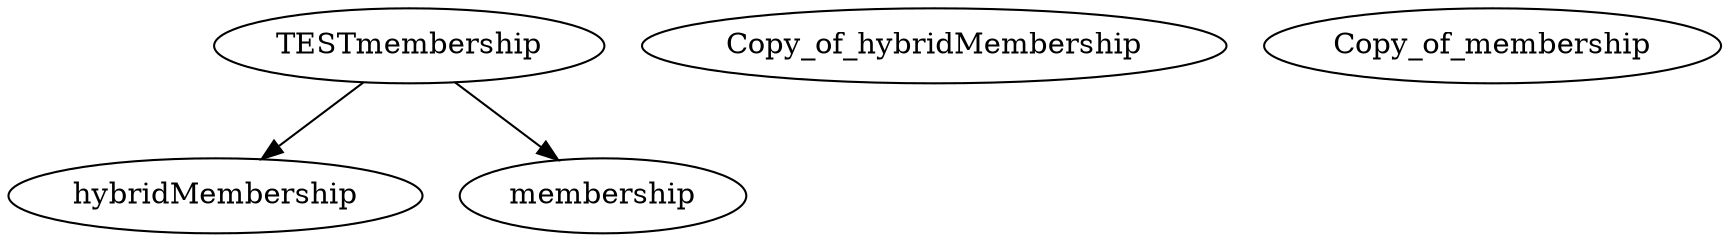 /* Created by mdot for Matlab */
digraph m2html {
  TESTmembership -> hybridMembership;
  TESTmembership -> membership;

  Copy_of_hybridMembership [URL="Copy_of_hybridMembership.html"];
  Copy_of_membership [URL="Copy_of_membership.html"];
  TESTmembership [URL="TESTmembership.html"];
  hybridMembership [URL="hybridMembership.html"];
  membership [URL="membership.html"];
}